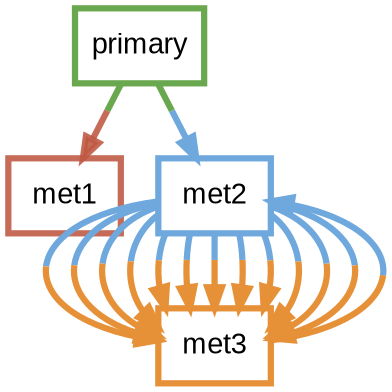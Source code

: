 digraph  {
dpi=600;size=3.5;
primary [color="#6aa84f", fillcolor=white, fontname=Arial, penwidth="3.0", shape=box];
met1 [color="#be5742e1", fillcolor=white, fontname=Arial, penwidth="3.0", shape=box];
met2 [color="#6fa8dc", fillcolor=white, fontname=Arial, penwidth="3.0", shape=box];
met3 [color="#e69138", fillcolor=white, fontname=Arial, penwidth="3.0", shape=box];
primary -> met1  [color="#6aa84f;0.5:#be5742e1", key=0, penwidth=3];
primary -> met2  [color="#6aa84f;0.5:#6fa8dc", key=0, penwidth=3];
met2 -> met3  [color="#6fa8dc;0.5:#e69138", key=0, penwidth=3];
met2 -> met3  [color="#6fa8dc;0.5:#e69138", key=1, penwidth=3];
met2 -> met3  [color="#6fa8dc;0.5:#e69138", key=2, penwidth=3];
met2 -> met3  [color="#6fa8dc;0.5:#e69138", key=3, penwidth=3];
met2 -> met3  [color="#6fa8dc;0.5:#e69138", key=4, penwidth=3];
met2 -> met3  [color="#6fa8dc;0.5:#e69138", key=5, penwidth=3];
met2 -> met3  [color="#6fa8dc;0.5:#e69138", key=6, penwidth=3];
met2 -> met3  [color="#6fa8dc;0.5:#e69138", key=7, penwidth=3];
met2 -> met3  [color="#6fa8dc;0.5:#e69138", key=8, penwidth=3];
met2 -> met3  [color="#6fa8dc;0.5:#e69138", key=9, penwidth=3];
met2 -> met3  [color="#6fa8dc;0.5:#e69138", key=10, penwidth=3];
met2 -> met3  [color="#6fa8dc;0.5:#e69138", key=11, penwidth=3];
met3 -> met2  [color="#e69138;0.5:#6fa8dc", key=0, penwidth=3];
}
